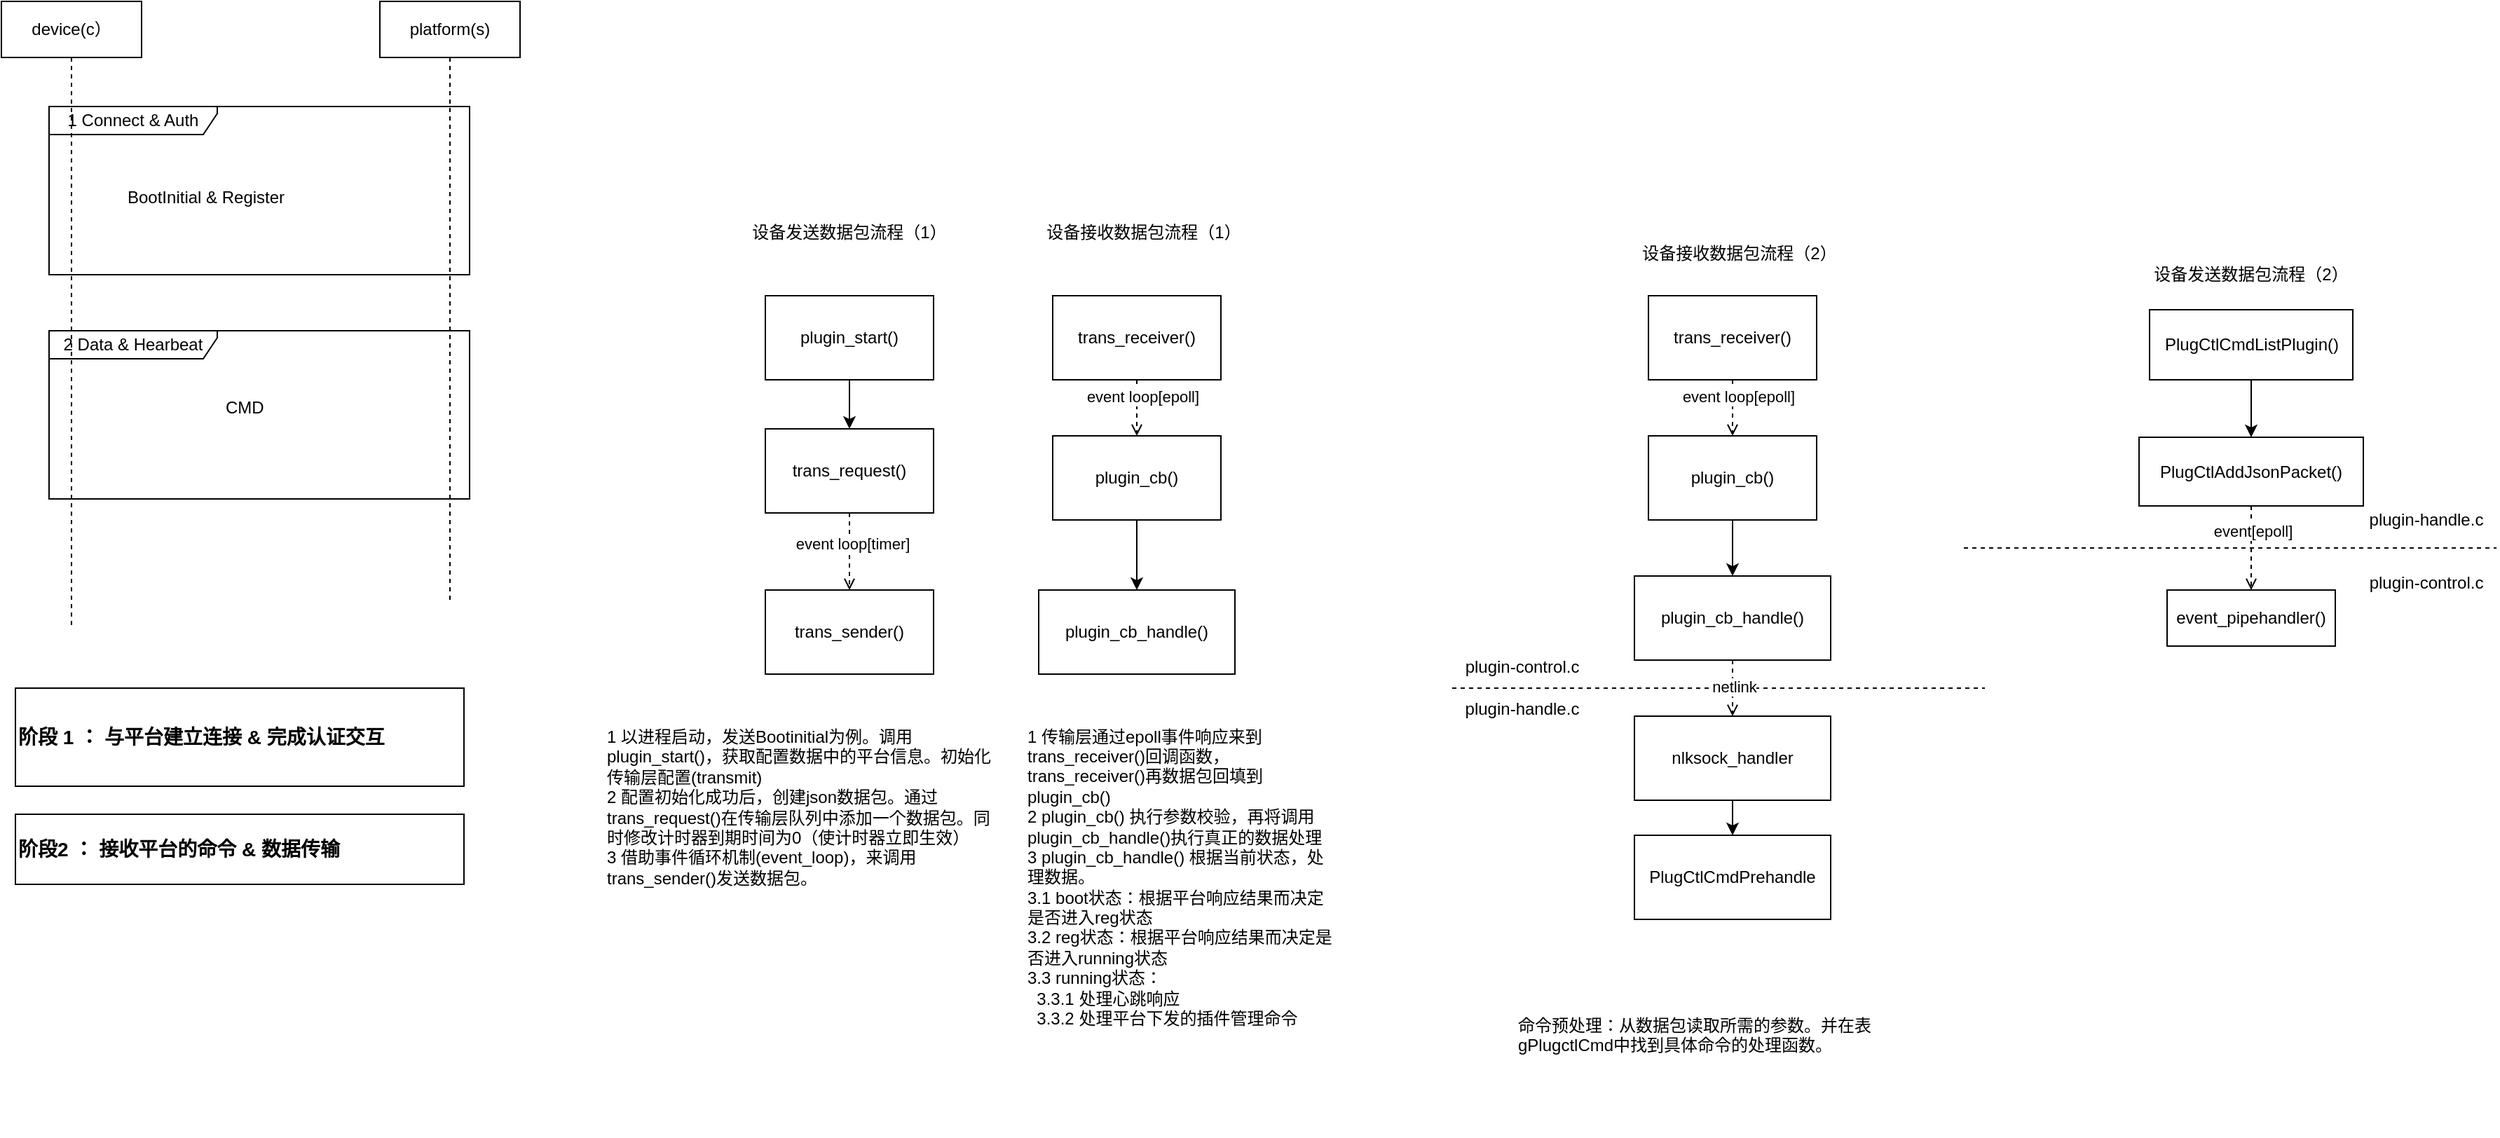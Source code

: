 <mxfile version="21.7.4" type="github" pages="3">
  <diagram name="sequence" id="wFGCldTrQh_1a03lcc_g">
    <mxGraphModel dx="1148" dy="638" grid="1" gridSize="10" guides="1" tooltips="1" connect="1" arrows="1" fold="1" page="1" pageScale="1" pageWidth="827" pageHeight="1169" math="0" shadow="0">
      <root>
        <mxCell id="0" />
        <mxCell id="1" parent="0" />
        <mxCell id="JE6NSwY4tuIdZxAV2fhx-18" value="" style="group" parent="1" vertex="1" connectable="0">
          <mxGeometry x="184" y="445" width="300" height="120" as="geometry" />
        </mxCell>
        <mxCell id="JE6NSwY4tuIdZxAV2fhx-17" value="CMD" style="text;strokeColor=none;fillColor=none;align=left;verticalAlign=middle;spacingLeft=4;spacingRight=4;overflow=hidden;points=[[0,0.5],[1,0.5]];portConstraint=eastwest;rotatable=0;whiteSpace=wrap;html=1;" parent="JE6NSwY4tuIdZxAV2fhx-18" vertex="1">
          <mxGeometry x="120" y="40" width="126" height="30" as="geometry" />
        </mxCell>
        <mxCell id="JE6NSwY4tuIdZxAV2fhx-16" value="2 Data &amp;amp; Hearbeat" style="shape=umlFrame;whiteSpace=wrap;html=1;pointerEvents=0;width=120;height=20;" parent="JE6NSwY4tuIdZxAV2fhx-18" vertex="1">
          <mxGeometry width="300" height="120" as="geometry" />
        </mxCell>
        <mxCell id="JE6NSwY4tuIdZxAV2fhx-14" value="" style="group" parent="1" vertex="1" connectable="0">
          <mxGeometry x="184" y="285" width="300" height="120" as="geometry" />
        </mxCell>
        <mxCell id="JE6NSwY4tuIdZxAV2fhx-12" value="1 Connect &amp;amp; Auth" style="shape=umlFrame;whiteSpace=wrap;html=1;pointerEvents=0;width=120;height=20;" parent="JE6NSwY4tuIdZxAV2fhx-14" vertex="1">
          <mxGeometry width="300" height="120" as="geometry" />
        </mxCell>
        <mxCell id="JE6NSwY4tuIdZxAV2fhx-13" value="BootInitial &amp;amp; Register" style="text;strokeColor=none;fillColor=none;align=left;verticalAlign=middle;spacingLeft=4;spacingRight=4;overflow=hidden;points=[[0,0.5],[1,0.5]];portConstraint=eastwest;rotatable=0;whiteSpace=wrap;html=1;" parent="JE6NSwY4tuIdZxAV2fhx-14" vertex="1">
          <mxGeometry x="50" y="50" width="126" height="30" as="geometry" />
        </mxCell>
        <mxCell id="JE6NSwY4tuIdZxAV2fhx-11" value="device(c）" style="shape=umlLifeline;perimeter=lifelinePerimeter;whiteSpace=wrap;html=1;container=1;dropTarget=0;collapsible=0;recursiveResize=0;outlineConnect=0;portConstraint=eastwest;newEdgeStyle={&quot;curved&quot;:0,&quot;rounded&quot;:0};" parent="1" vertex="1">
          <mxGeometry x="150" y="210" width="100" height="445" as="geometry" />
        </mxCell>
        <mxCell id="JE6NSwY4tuIdZxAV2fhx-10" value="platform(s)" style="shape=umlLifeline;perimeter=lifelinePerimeter;whiteSpace=wrap;html=1;container=1;dropTarget=0;collapsible=0;recursiveResize=0;outlineConnect=0;portConstraint=eastwest;newEdgeStyle={&quot;curved&quot;:0,&quot;rounded&quot;:0};" parent="1" vertex="1">
          <mxGeometry x="420" y="210" width="100" height="430" as="geometry" />
        </mxCell>
        <mxCell id="JE6NSwY4tuIdZxAV2fhx-54" value="&lt;b&gt;&lt;font style=&quot;font-size: 14px;&quot;&gt;阶段 1 ： 与平台建立连接 &amp;amp; 完成认证交互&lt;/font&gt;&lt;/b&gt;" style="text;html=1;align=left;verticalAlign=middle;whiteSpace=wrap;rounded=0;strokeColor=default;" parent="1" vertex="1">
          <mxGeometry x="160" y="700" width="320" height="70" as="geometry" />
        </mxCell>
        <mxCell id="JE6NSwY4tuIdZxAV2fhx-55" value="&lt;b&gt;&lt;font style=&quot;font-size: 14px;&quot;&gt;阶段2 ： 接收平台的命令 &amp;amp; 数据传输&lt;/font&gt;&lt;/b&gt;" style="text;html=1;strokeColor=default;fillColor=none;align=left;verticalAlign=middle;whiteSpace=wrap;rounded=0;" parent="1" vertex="1">
          <mxGeometry x="160" y="790" width="320" height="50" as="geometry" />
        </mxCell>
        <mxCell id="pDXarYqikIfS1b3GncJh-21" style="edgeStyle=orthogonalEdgeStyle;rounded=0;orthogonalLoop=1;jettySize=auto;html=1;exitX=0.5;exitY=1;exitDx=0;exitDy=0;entryX=0.5;entryY=0;entryDx=0;entryDy=0;" parent="1" source="pDXarYqikIfS1b3GncJh-12" target="pDXarYqikIfS1b3GncJh-13" edge="1">
          <mxGeometry relative="1" as="geometry" />
        </mxCell>
        <mxCell id="pDXarYqikIfS1b3GncJh-12" value="plugin_start()" style="rounded=0;whiteSpace=wrap;html=1;" parent="1" vertex="1">
          <mxGeometry x="695" y="420" width="120" height="60" as="geometry" />
        </mxCell>
        <mxCell id="pDXarYqikIfS1b3GncJh-18" style="edgeStyle=orthogonalEdgeStyle;rounded=0;orthogonalLoop=1;jettySize=auto;html=1;exitX=0.5;exitY=1;exitDx=0;exitDy=0;entryX=0.5;entryY=0;entryDx=0;entryDy=0;dashed=1;endArrow=open;endFill=0;" parent="1" source="pDXarYqikIfS1b3GncJh-13" target="pDXarYqikIfS1b3GncJh-14" edge="1">
          <mxGeometry relative="1" as="geometry" />
        </mxCell>
        <mxCell id="pDXarYqikIfS1b3GncJh-19" value="event loop[timer]" style="edgeLabel;html=1;align=center;verticalAlign=middle;resizable=0;points=[];" parent="pDXarYqikIfS1b3GncJh-18" vertex="1" connectable="0">
          <mxGeometry x="-0.2" y="2" relative="1" as="geometry">
            <mxPoint as="offset" />
          </mxGeometry>
        </mxCell>
        <mxCell id="pDXarYqikIfS1b3GncJh-13" value="trans_request()" style="rounded=0;whiteSpace=wrap;html=1;" parent="1" vertex="1">
          <mxGeometry x="695" y="515" width="120" height="60" as="geometry" />
        </mxCell>
        <mxCell id="pDXarYqikIfS1b3GncJh-14" value="trans_sender()" style="rounded=0;whiteSpace=wrap;html=1;" parent="1" vertex="1">
          <mxGeometry x="695" y="630" width="120" height="60" as="geometry" />
        </mxCell>
        <mxCell id="pDXarYqikIfS1b3GncJh-32" style="edgeStyle=orthogonalEdgeStyle;rounded=0;orthogonalLoop=1;jettySize=auto;html=1;exitX=0.5;exitY=1;exitDx=0;exitDy=0;entryX=0.5;entryY=0;entryDx=0;entryDy=0;dashed=1;endArrow=open;endFill=0;" parent="1" source="pDXarYqikIfS1b3GncJh-27" target="pDXarYqikIfS1b3GncJh-30" edge="1">
          <mxGeometry relative="1" as="geometry" />
        </mxCell>
        <mxCell id="JTD1CBSB7yvX7XkZpm-Y-3" value="event loop[epoll]" style="edgeLabel;html=1;align=center;verticalAlign=middle;resizable=0;points=[];" parent="pDXarYqikIfS1b3GncJh-32" vertex="1" connectable="0">
          <mxGeometry x="-0.4" y="4" relative="1" as="geometry">
            <mxPoint as="offset" />
          </mxGeometry>
        </mxCell>
        <mxCell id="pDXarYqikIfS1b3GncJh-27" value="trans_receiver()" style="rounded=0;whiteSpace=wrap;html=1;" parent="1" vertex="1">
          <mxGeometry x="900" y="420" width="120" height="60" as="geometry" />
        </mxCell>
        <mxCell id="pDXarYqikIfS1b3GncJh-29" style="edgeStyle=orthogonalEdgeStyle;rounded=0;orthogonalLoop=1;jettySize=auto;html=1;exitX=0.5;exitY=1;exitDx=0;exitDy=0;entryX=0.5;entryY=0;entryDx=0;entryDy=0;" parent="1" source="pDXarYqikIfS1b3GncJh-30" target="pDXarYqikIfS1b3GncJh-31" edge="1">
          <mxGeometry relative="1" as="geometry" />
        </mxCell>
        <mxCell id="pDXarYqikIfS1b3GncJh-30" value="plugin_cb()" style="rounded=0;whiteSpace=wrap;html=1;" parent="1" vertex="1">
          <mxGeometry x="900" y="520" width="120" height="60" as="geometry" />
        </mxCell>
        <mxCell id="pDXarYqikIfS1b3GncJh-31" value="&lt;div style=&quot;line-height: 19px;&quot;&gt;&lt;font style=&quot;font-size: 12px;&quot;&gt;plugin_cb_handle()&lt;/font&gt;&lt;/div&gt;" style="rounded=0;whiteSpace=wrap;html=1;" parent="1" vertex="1">
          <mxGeometry x="890" y="630" width="140" height="60" as="geometry" />
        </mxCell>
        <mxCell id="pDXarYqikIfS1b3GncJh-33" value="设备发送数据包流程（1）" style="text;html=1;strokeColor=none;fillColor=none;align=center;verticalAlign=middle;whiteSpace=wrap;rounded=0;" parent="1" vertex="1">
          <mxGeometry x="680" y="360" width="150" height="30" as="geometry" />
        </mxCell>
        <mxCell id="pDXarYqikIfS1b3GncJh-34" value="设备接收数据包流程（1）" style="text;html=1;strokeColor=none;fillColor=none;align=center;verticalAlign=middle;whiteSpace=wrap;rounded=0;" parent="1" vertex="1">
          <mxGeometry x="890" y="360" width="150" height="30" as="geometry" />
        </mxCell>
        <mxCell id="pDXarYqikIfS1b3GncJh-35" value="1 以进程启动，发送Bootinitial为例。调用plugin_start()，获取配置数据中的平台信息。初始化传输层配置(transmit)&lt;br&gt;2 配置初始化成功后，创建json数据包。通过trans_request()在传输层队列中添加一个数据包。同时修改计时器到期时间为0（使计时器立即生效）&lt;br&gt;3 借助事件循环机制(event_loop)，来调用trans_sender()发送数据包。" style="text;html=1;strokeColor=none;fillColor=none;align=left;verticalAlign=middle;whiteSpace=wrap;rounded=0;" parent="1" vertex="1">
          <mxGeometry x="580" y="710" width="280" height="150" as="geometry" />
        </mxCell>
        <mxCell id="pDXarYqikIfS1b3GncJh-39" value="1 传输层通过epoll事件响应来到trans_receiver()回调函数，trans_receiver()再数据包回填到plugin_cb()&lt;br&gt;2 plugin_cb() 执行参数校验，再将调用plugin_cb_handle()执行真正的数据处理&lt;br&gt;3 plugin_cb_handle() 根据当前状态，处理数据。&lt;br&gt;3.1 boot状态：根据平台响应结果而决定是否进入reg状态&lt;br&gt;3.2 reg状态：根据平台响应结果而决定是否进入running状态&lt;br&gt;3.3 running状态：&lt;br&gt;&amp;nbsp; 3.3.1 处理心跳响应&lt;br&gt;&amp;nbsp; 3.3.2 处理平台下发的插件管理命令" style="text;html=1;strokeColor=none;fillColor=none;align=left;verticalAlign=middle;whiteSpace=wrap;rounded=0;" parent="1" vertex="1">
          <mxGeometry x="880" y="710" width="220" height="250" as="geometry" />
        </mxCell>
        <mxCell id="JTD1CBSB7yvX7XkZpm-Y-4" style="edgeStyle=orthogonalEdgeStyle;rounded=0;orthogonalLoop=1;jettySize=auto;html=1;exitX=0.5;exitY=1;exitDx=0;exitDy=0;entryX=0.5;entryY=0;entryDx=0;entryDy=0;dashed=1;endArrow=open;endFill=0;" parent="1" source="JTD1CBSB7yvX7XkZpm-Y-6" target="JTD1CBSB7yvX7XkZpm-Y-8" edge="1">
          <mxGeometry relative="1" as="geometry" />
        </mxCell>
        <mxCell id="JTD1CBSB7yvX7XkZpm-Y-5" value="event loop[epoll]" style="edgeLabel;html=1;align=center;verticalAlign=middle;resizable=0;points=[];" parent="JTD1CBSB7yvX7XkZpm-Y-4" vertex="1" connectable="0">
          <mxGeometry x="-0.4" y="4" relative="1" as="geometry">
            <mxPoint as="offset" />
          </mxGeometry>
        </mxCell>
        <mxCell id="JTD1CBSB7yvX7XkZpm-Y-6" value="trans_receiver()" style="rounded=0;whiteSpace=wrap;html=1;" parent="1" vertex="1">
          <mxGeometry x="1325" y="420" width="120" height="60" as="geometry" />
        </mxCell>
        <mxCell id="JTD1CBSB7yvX7XkZpm-Y-7" style="edgeStyle=orthogonalEdgeStyle;rounded=0;orthogonalLoop=1;jettySize=auto;html=1;exitX=0.5;exitY=1;exitDx=0;exitDy=0;entryX=0.5;entryY=0;entryDx=0;entryDy=0;" parent="1" source="JTD1CBSB7yvX7XkZpm-Y-8" target="JTD1CBSB7yvX7XkZpm-Y-9" edge="1">
          <mxGeometry relative="1" as="geometry" />
        </mxCell>
        <mxCell id="JTD1CBSB7yvX7XkZpm-Y-8" value="plugin_cb()" style="rounded=0;whiteSpace=wrap;html=1;" parent="1" vertex="1">
          <mxGeometry x="1325" y="520" width="120" height="60" as="geometry" />
        </mxCell>
        <mxCell id="JTD1CBSB7yvX7XkZpm-Y-9" value="&lt;div style=&quot;line-height: 19px;&quot;&gt;&lt;font style=&quot;font-size: 12px;&quot;&gt;plugin_cb_handle()&lt;/font&gt;&lt;/div&gt;" style="rounded=0;whiteSpace=wrap;html=1;" parent="1" vertex="1">
          <mxGeometry x="1315" y="620" width="140" height="60" as="geometry" />
        </mxCell>
        <mxCell id="JTD1CBSB7yvX7XkZpm-Y-10" value="设备接收数据包流程（2）" style="text;html=1;strokeColor=none;fillColor=none;align=center;verticalAlign=middle;whiteSpace=wrap;rounded=0;" parent="1" vertex="1">
          <mxGeometry x="1315" y="375" width="150" height="30" as="geometry" />
        </mxCell>
        <mxCell id="JTD1CBSB7yvX7XkZpm-Y-11" value="" style="endArrow=none;dashed=1;html=1;rounded=0;" parent="1" edge="1">
          <mxGeometry width="50" height="50" relative="1" as="geometry">
            <mxPoint x="1185" y="700" as="sourcePoint" />
            <mxPoint x="1565" y="700" as="targetPoint" />
          </mxGeometry>
        </mxCell>
        <mxCell id="JTD1CBSB7yvX7XkZpm-Y-17" style="edgeStyle=orthogonalEdgeStyle;rounded=0;orthogonalLoop=1;jettySize=auto;html=1;exitX=0.5;exitY=1;exitDx=0;exitDy=0;entryX=0.5;entryY=0;entryDx=0;entryDy=0;" parent="1" source="JTD1CBSB7yvX7XkZpm-Y-12" target="JTD1CBSB7yvX7XkZpm-Y-16" edge="1">
          <mxGeometry relative="1" as="geometry" />
        </mxCell>
        <mxCell id="JTD1CBSB7yvX7XkZpm-Y-12" value="&lt;div style=&quot;line-height: 19px;&quot;&gt;nlksock_handler&lt;/div&gt;" style="rounded=0;whiteSpace=wrap;html=1;" parent="1" vertex="1">
          <mxGeometry x="1315" y="720" width="140" height="60" as="geometry" />
        </mxCell>
        <mxCell id="JTD1CBSB7yvX7XkZpm-Y-13" style="edgeStyle=orthogonalEdgeStyle;rounded=0;orthogonalLoop=1;jettySize=auto;html=1;entryX=0.5;entryY=0;entryDx=0;entryDy=0;dashed=1;endArrow=open;endFill=0;exitX=0.5;exitY=1;exitDx=0;exitDy=0;exitPerimeter=0;" parent="1" source="JTD1CBSB7yvX7XkZpm-Y-9" target="JTD1CBSB7yvX7XkZpm-Y-12" edge="1">
          <mxGeometry relative="1" as="geometry">
            <mxPoint x="1385" y="690" as="sourcePoint" />
            <mxPoint x="1384" y="720" as="targetPoint" />
          </mxGeometry>
        </mxCell>
        <mxCell id="JTD1CBSB7yvX7XkZpm-Y-14" value="netlink" style="edgeLabel;html=1;align=center;verticalAlign=middle;resizable=0;points=[];" parent="JTD1CBSB7yvX7XkZpm-Y-13" vertex="1" connectable="0">
          <mxGeometry x="-0.2" y="2" relative="1" as="geometry">
            <mxPoint x="-1" y="3" as="offset" />
          </mxGeometry>
        </mxCell>
        <mxCell id="JTD1CBSB7yvX7XkZpm-Y-16" value="&lt;div style=&quot;line-height: 19px;&quot;&gt;PlugCtlCmdPrehandle&lt;/div&gt;" style="rounded=0;whiteSpace=wrap;html=1;" parent="1" vertex="1">
          <mxGeometry x="1315" y="805" width="140" height="60" as="geometry" />
        </mxCell>
        <mxCell id="JTD1CBSB7yvX7XkZpm-Y-18" value="命令预处理：从数据包读取所需的参数。并在表gPlugctlCmd中找到具体命令的处理函数。&lt;br&gt;&lt;br&gt;" style="text;html=1;strokeColor=none;fillColor=none;align=left;verticalAlign=middle;whiteSpace=wrap;rounded=0;" parent="1" vertex="1">
          <mxGeometry x="1230" y="890" width="290" height="130" as="geometry" />
        </mxCell>
        <mxCell id="JTD1CBSB7yvX7XkZpm-Y-19" value="plugin-control.c" style="text;html=1;strokeColor=none;fillColor=none;align=center;verticalAlign=middle;whiteSpace=wrap;rounded=0;" parent="1" vertex="1">
          <mxGeometry x="1185" y="670" width="100" height="30" as="geometry" />
        </mxCell>
        <mxCell id="JTD1CBSB7yvX7XkZpm-Y-20" value="plugin-handle.c" style="text;html=1;strokeColor=none;fillColor=none;align=center;verticalAlign=middle;whiteSpace=wrap;rounded=0;" parent="1" vertex="1">
          <mxGeometry x="1185" y="700" width="100" height="30" as="geometry" />
        </mxCell>
        <mxCell id="JTD1CBSB7yvX7XkZpm-Y-21" style="edgeStyle=orthogonalEdgeStyle;rounded=0;orthogonalLoop=1;jettySize=auto;html=1;exitX=0.5;exitY=1;exitDx=0;exitDy=0;entryX=0.5;entryY=0;entryDx=0;entryDy=0;" parent="1" source="JTD1CBSB7yvX7XkZpm-Y-22" target="JTD1CBSB7yvX7XkZpm-Y-25" edge="1">
          <mxGeometry relative="1" as="geometry" />
        </mxCell>
        <mxCell id="JTD1CBSB7yvX7XkZpm-Y-22" value="PlugCtlCmdListPlugin()" style="rounded=0;whiteSpace=wrap;html=1;" parent="1" vertex="1">
          <mxGeometry x="1682.5" y="430" width="145" height="50" as="geometry" />
        </mxCell>
        <mxCell id="JTD1CBSB7yvX7XkZpm-Y-23" style="edgeStyle=orthogonalEdgeStyle;rounded=0;orthogonalLoop=1;jettySize=auto;html=1;exitX=0.5;exitY=1;exitDx=0;exitDy=0;entryX=0.5;entryY=0;entryDx=0;entryDy=0;dashed=1;endArrow=open;endFill=0;" parent="1" source="JTD1CBSB7yvX7XkZpm-Y-25" target="JTD1CBSB7yvX7XkZpm-Y-26" edge="1">
          <mxGeometry relative="1" as="geometry" />
        </mxCell>
        <mxCell id="JTD1CBSB7yvX7XkZpm-Y-35" value="event[epoll]" style="edgeLabel;html=1;align=center;verticalAlign=middle;resizable=0;points=[];" parent="JTD1CBSB7yvX7XkZpm-Y-23" vertex="1" connectable="0">
          <mxGeometry x="-0.408" y="1" relative="1" as="geometry">
            <mxPoint as="offset" />
          </mxGeometry>
        </mxCell>
        <mxCell id="JTD1CBSB7yvX7XkZpm-Y-25" value="PlugCtlAddJsonPacket()" style="rounded=0;whiteSpace=wrap;html=1;" parent="1" vertex="1">
          <mxGeometry x="1675" y="521" width="160" height="49" as="geometry" />
        </mxCell>
        <mxCell id="JTD1CBSB7yvX7XkZpm-Y-26" value="event_pipehandler()" style="rounded=0;whiteSpace=wrap;html=1;" parent="1" vertex="1">
          <mxGeometry x="1695" y="630" width="120" height="40" as="geometry" />
        </mxCell>
        <mxCell id="JTD1CBSB7yvX7XkZpm-Y-27" value="设备发送数据包流程（2）" style="text;html=1;strokeColor=none;fillColor=none;align=center;verticalAlign=middle;whiteSpace=wrap;rounded=0;" parent="1" vertex="1">
          <mxGeometry x="1680" y="390" width="150" height="30" as="geometry" />
        </mxCell>
        <mxCell id="JTD1CBSB7yvX7XkZpm-Y-29" value="" style="endArrow=none;dashed=1;html=1;rounded=0;" parent="1" edge="1">
          <mxGeometry width="50" height="50" relative="1" as="geometry">
            <mxPoint x="1550" y="600" as="sourcePoint" />
            <mxPoint x="1930" y="600" as="targetPoint" />
          </mxGeometry>
        </mxCell>
        <mxCell id="JTD1CBSB7yvX7XkZpm-Y-31" value="plugin-control.c" style="text;html=1;strokeColor=none;fillColor=none;align=center;verticalAlign=middle;whiteSpace=wrap;rounded=0;" parent="1" vertex="1">
          <mxGeometry x="1830" y="610" width="100" height="30" as="geometry" />
        </mxCell>
        <mxCell id="JTD1CBSB7yvX7XkZpm-Y-32" value="plugin-handle.c" style="text;html=1;strokeColor=none;fillColor=none;align=center;verticalAlign=middle;whiteSpace=wrap;rounded=0;" parent="1" vertex="1">
          <mxGeometry x="1830" y="565" width="100" height="30" as="geometry" />
        </mxCell>
      </root>
    </mxGraphModel>
  </diagram>
  <diagram id="AeWeKP3w_jKZX582oACy" name="ipc">
    <mxGraphModel dx="217" dy="623" grid="1" gridSize="10" guides="1" tooltips="1" connect="1" arrows="1" fold="1" page="1" pageScale="1" pageWidth="827" pageHeight="1169" math="0" shadow="0">
      <root>
        <mxCell id="0" />
        <mxCell id="1" parent="0" />
        <mxCell id="lD6cUZLl2j8s86pbKYld-1" value="plugin-control.c" style="html=1;whiteSpace=wrap;" parent="1" vertex="1">
          <mxGeometry x="930" y="131" width="110" height="50" as="geometry" />
        </mxCell>
        <mxCell id="lD6cUZLl2j8s86pbKYld-2" style="edgeStyle=orthogonalEdgeStyle;rounded=0;orthogonalLoop=1;jettySize=auto;html=1;exitX=0.25;exitY=1;exitDx=0;exitDy=0;entryX=1;entryY=0.5;entryDx=0;entryDy=0;curved=1;entryPerimeter=0;" parent="1" source="lD6cUZLl2j8s86pbKYld-3" target="lD6cUZLl2j8s86pbKYld-7" edge="1">
          <mxGeometry relative="1" as="geometry">
            <mxPoint x="1175" y="256" as="targetPoint" />
          </mxGeometry>
        </mxCell>
        <mxCell id="lD6cUZLl2j8s86pbKYld-3" value="plugin-handle.c" style="html=1;whiteSpace=wrap;" parent="1" vertex="1">
          <mxGeometry x="1205" y="131" width="110" height="50" as="geometry" />
        </mxCell>
        <mxCell id="lD6cUZLl2j8s86pbKYld-4" value="" style="shape=flexArrow;endArrow=classic;html=1;rounded=0;entryX=0;entryY=0.5;entryDx=0;entryDy=0;exitX=1;exitY=0.5;exitDx=0;exitDy=0;endWidth=32.571;endSize=6.954;" parent="1" source="lD6cUZLl2j8s86pbKYld-1" target="lD6cUZLl2j8s86pbKYld-3" edge="1">
          <mxGeometry width="50" height="50" relative="1" as="geometry">
            <mxPoint x="1075" y="155.71" as="sourcePoint" />
            <mxPoint x="1175" y="156" as="targetPoint" />
          </mxGeometry>
        </mxCell>
        <mxCell id="lD6cUZLl2j8s86pbKYld-5" value="Netlink" style="edgeLabel;html=1;align=center;verticalAlign=middle;resizable=0;points=[];" parent="lD6cUZLl2j8s86pbKYld-4" vertex="1" connectable="0">
          <mxGeometry x="-0.033" y="7" relative="1" as="geometry">
            <mxPoint x="-4" y="-8" as="offset" />
          </mxGeometry>
        </mxCell>
        <mxCell id="lD6cUZLl2j8s86pbKYld-6" style="edgeStyle=orthogonalEdgeStyle;rounded=0;orthogonalLoop=1;jettySize=auto;html=1;exitX=0;exitY=0.5;exitDx=0;exitDy=0;exitPerimeter=0;entryX=0.5;entryY=1;entryDx=0;entryDy=0;curved=1;" parent="1" source="lD6cUZLl2j8s86pbKYld-7" target="lD6cUZLl2j8s86pbKYld-1" edge="1">
          <mxGeometry relative="1" as="geometry" />
        </mxCell>
        <mxCell id="lD6cUZLl2j8s86pbKYld-7" value="Pipe" style="strokeWidth=1;html=1;shape=mxgraph.flowchart.direct_data;whiteSpace=wrap;" parent="1" vertex="1">
          <mxGeometry x="1065" y="226" width="101" height="35" as="geometry" />
        </mxCell>
        <mxCell id="lD6cUZLl2j8s86pbKYld-8" value="send reply_jsonpkt&lt;br&gt;(install_reply/run_reply)" style="text;html=1;align=center;verticalAlign=middle;resizable=0;points=[];autosize=1;strokeColor=none;fillColor=none;" parent="1" vertex="1">
          <mxGeometry x="1040.5" y="256" width="150" height="40" as="geometry" />
        </mxCell>
        <mxCell id="lD6cUZLl2j8s86pbKYld-9" value="send cmd_jsonpkt&lt;br&gt;(install/run/stop)" style="text;html=1;align=center;verticalAlign=middle;resizable=0;points=[];autosize=1;strokeColor=none;fillColor=none;" parent="1" vertex="1">
          <mxGeometry x="1055.5" y="156" width="120" height="40" as="geometry" />
        </mxCell>
        <mxCell id="lD6cUZLl2j8s86pbKYld-10" value="IPC" style="text;align=center;fontStyle=1;verticalAlign=middle;spacingLeft=3;spacingRight=3;strokeColor=none;rotatable=0;points=[[0,0.5],[1,0.5]];portConstraint=eastwest;html=1;" parent="1" vertex="1">
          <mxGeometry x="945" y="90" width="80" height="26" as="geometry" />
        </mxCell>
        <mxCell id="9XOzRpzrJDQTlLdTnZ5V-1" value="mobiile-manager" style="html=1;whiteSpace=wrap;" vertex="1" parent="1">
          <mxGeometry x="920" y="381" width="110" height="50" as="geometry" />
        </mxCell>
        <mxCell id="9XOzRpzrJDQTlLdTnZ5V-2" style="edgeStyle=orthogonalEdgeStyle;rounded=0;orthogonalLoop=1;jettySize=auto;html=1;exitX=0.25;exitY=1;exitDx=0;exitDy=0;entryX=1;entryY=0.5;entryDx=0;entryDy=0;curved=1;entryPerimeter=0;" edge="1" parent="1" source="9XOzRpzrJDQTlLdTnZ5V-3" target="9XOzRpzrJDQTlLdTnZ5V-7">
          <mxGeometry relative="1" as="geometry">
            <mxPoint x="1165" y="506" as="targetPoint" />
          </mxGeometry>
        </mxCell>
        <mxCell id="9XOzRpzrJDQTlLdTnZ5V-3" value="Other App" style="html=1;whiteSpace=wrap;" vertex="1" parent="1">
          <mxGeometry x="1227" y="381" width="110" height="50" as="geometry" />
        </mxCell>
        <mxCell id="9XOzRpzrJDQTlLdTnZ5V-6" style="edgeStyle=orthogonalEdgeStyle;rounded=0;orthogonalLoop=1;jettySize=auto;html=1;exitX=0;exitY=0.5;exitDx=0;exitDy=0;exitPerimeter=0;entryX=0.5;entryY=1;entryDx=0;entryDy=0;curved=1;" edge="1" parent="1" source="9XOzRpzrJDQTlLdTnZ5V-7" target="9XOzRpzrJDQTlLdTnZ5V-1">
          <mxGeometry relative="1" as="geometry" />
        </mxCell>
        <mxCell id="9XOzRpzrJDQTlLdTnZ5V-7" value="Fifo&lt;br&gt;/tmp/fifo_wanchage" style="strokeWidth=1;html=1;shape=mxgraph.flowchart.direct_data;whiteSpace=wrap;" vertex="1" parent="1">
          <mxGeometry x="1041.5" y="470" width="142" height="34" as="geometry" />
        </mxCell>
        <mxCell id="9XOzRpzrJDQTlLdTnZ5V-10" value="IPC" style="text;align=center;fontStyle=1;verticalAlign=middle;spacingLeft=3;spacingRight=3;strokeColor=none;rotatable=0;points=[[0,0.5],[1,0.5]];portConstraint=eastwest;html=1;" vertex="1" parent="1">
          <mxGeometry x="927" y="350" width="80" height="26" as="geometry" />
        </mxCell>
        <mxCell id="9XOzRpzrJDQTlLdTnZ5V-13" value="写入数据时间点、数据内容：&lt;br&gt;1 bms平台被修改。数据：-1&lt;br&gt;2 cfg模块处理EVT_WAN_IPV4_CONGET事件。数据：被修改的WAN连接索引" style="text;html=1;strokeColor=none;fillColor=none;align=left;verticalAlign=middle;whiteSpace=wrap;rounded=0;" vertex="1" parent="1">
          <mxGeometry x="1250" y="447" width="300" height="80" as="geometry" />
        </mxCell>
      </root>
    </mxGraphModel>
  </diagram>
  <diagram id="cQaiF26KoMbwk5dsJcf0" name="frame">
    <mxGraphModel dx="-70" dy="532" grid="1" gridSize="10" guides="1" tooltips="1" connect="1" arrows="1" fold="1" page="1" pageScale="1" pageWidth="827" pageHeight="1169" math="0" shadow="0">
      <root>
        <mxCell id="0" />
        <mxCell id="1" parent="0" />
        <mxCell id="8LBW_cD_9WrfrXZDGVk9-2" value="" style="rounded=0;whiteSpace=wrap;html=1;" parent="1" vertex="1">
          <mxGeometry x="920" y="780" width="700" height="290" as="geometry" />
        </mxCell>
        <mxCell id="zTLfYs8HR98ZVt4gzqvY-22" style="edgeStyle=orthogonalEdgeStyle;rounded=0;orthogonalLoop=1;jettySize=auto;html=1;exitX=0.5;exitY=1;exitDx=0;exitDy=0;entryX=0.944;entryY=1;entryDx=0;entryDy=0;entryPerimeter=0;curved=1;" edge="1" parent="1" source="zTLfYs8HR98ZVt4gzqvY-19" target="igpFfedpNnb_vyrqU367-2">
          <mxGeometry relative="1" as="geometry" />
        </mxCell>
        <mxCell id="zTLfYs8HR98ZVt4gzqvY-24" value="back to list" style="edgeLabel;html=1;align=center;verticalAlign=middle;resizable=0;points=[];" vertex="1" connectable="0" parent="zTLfYs8HR98ZVt4gzqvY-22">
          <mxGeometry x="-0.14" y="-1" relative="1" as="geometry">
            <mxPoint as="offset" />
          </mxGeometry>
        </mxCell>
        <mxCell id="zTLfYs8HR98ZVt4gzqvY-19" value="" style="rounded=0;whiteSpace=wrap;html=1;" vertex="1" parent="1">
          <mxGeometry x="980" y="880" width="240" height="132" as="geometry" />
        </mxCell>
        <mxCell id="8LBW_cD_9WrfrXZDGVk9-1" value="" style="rounded=0;whiteSpace=wrap;html=1;" parent="1" vertex="1">
          <mxGeometry x="920" y="440" width="550" height="270" as="geometry" />
        </mxCell>
        <mxCell id="VeE3BR4dbkjaJsoMrbhO-4" value="" style="rounded=0;whiteSpace=wrap;html=1;" parent="1" vertex="1">
          <mxGeometry x="920" y="170" width="510" height="210" as="geometry" />
        </mxCell>
        <mxCell id="VeE3BR4dbkjaJsoMrbhO-5" value="plugin-control.c" style="rounded=1;whiteSpace=wrap;html=1;" parent="1" vertex="1">
          <mxGeometry x="1160" y="200" width="120" height="60" as="geometry" />
        </mxCell>
        <mxCell id="VeE3BR4dbkjaJsoMrbhO-6" value="plugin-handle.c" style="rounded=1;whiteSpace=wrap;html=1;" parent="1" vertex="1">
          <mxGeometry x="1290" y="200" width="120" height="60" as="geometry" />
        </mxCell>
        <mxCell id="sMG--kWnTI3UYD0PHa0p-7" value="" style="group" parent="1" vertex="1" connectable="0">
          <mxGeometry x="1230" y="460" width="230" height="50" as="geometry" />
        </mxCell>
        <mxCell id="sMG--kWnTI3UYD0PHa0p-1" value="" style="rounded=0;whiteSpace=wrap;html=1;fontSize=16;" parent="sMG--kWnTI3UYD0PHa0p-7" vertex="1">
          <mxGeometry width="220" height="35.714" as="geometry" />
        </mxCell>
        <mxCell id="sMG--kWnTI3UYD0PHa0p-2" value="Queue" style="text;html=1;strokeColor=none;fillColor=none;align=center;verticalAlign=middle;whiteSpace=wrap;rounded=0;fontSize=16;" parent="sMG--kWnTI3UYD0PHa0p-7" vertex="1">
          <mxGeometry x="10" y="7.143" width="60" height="21.429" as="geometry" />
        </mxCell>
        <mxCell id="sMG--kWnTI3UYD0PHa0p-3" value="" style="rounded=0;whiteSpace=wrap;html=1;fontSize=16;" parent="sMG--kWnTI3UYD0PHa0p-7" vertex="1">
          <mxGeometry x="80" y="7.143" width="20" height="21.429" as="geometry" />
        </mxCell>
        <mxCell id="zTLfYs8HR98ZVt4gzqvY-8" value="" style="rounded=0;whiteSpace=wrap;html=1;fontSize=16;" vertex="1" parent="sMG--kWnTI3UYD0PHa0p-7">
          <mxGeometry x="110" y="7.143" width="20" height="21.429" as="geometry" />
        </mxCell>
        <mxCell id="zTLfYs8HR98ZVt4gzqvY-9" value="" style="rounded=0;whiteSpace=wrap;html=1;fontSize=16;" vertex="1" parent="sMG--kWnTI3UYD0PHa0p-7">
          <mxGeometry x="140" y="7.143" width="20" height="21.429" as="geometry" />
        </mxCell>
        <mxCell id="zTLfYs8HR98ZVt4gzqvY-10" value="" style="rounded=0;whiteSpace=wrap;html=1;fontSize=16;" vertex="1" parent="sMG--kWnTI3UYD0PHa0p-7">
          <mxGeometry x="170" y="7.143" width="20" height="21.429" as="geometry" />
        </mxCell>
        <mxCell id="zTLfYs8HR98ZVt4gzqvY-12" value="..." style="text;html=1;strokeColor=none;fillColor=none;align=center;verticalAlign=middle;whiteSpace=wrap;rounded=0;fontSize=16;" vertex="1" parent="sMG--kWnTI3UYD0PHa0p-7">
          <mxGeometry x="175" y="7.143" width="60" height="21.429" as="geometry" />
        </mxCell>
        <mxCell id="igpFfedpNnb_vyrqU367-2" value="" style="rounded=0;whiteSpace=wrap;html=1;fontSize=16;" parent="1" vertex="1">
          <mxGeometry x="1250" y="830" width="180" height="70" as="geometry" />
        </mxCell>
        <mxCell id="igpFfedpNnb_vyrqU367-7" style="edgeStyle=orthogonalEdgeStyle;rounded=0;orthogonalLoop=1;jettySize=auto;html=1;exitX=1;exitY=0.75;exitDx=0;exitDy=0;entryX=0.07;entryY=0.192;entryDx=0;entryDy=0;entryPerimeter=0;" parent="1" source="igpFfedpNnb_vyrqU367-3" target="igpFfedpNnb_vyrqU367-4" edge="1">
          <mxGeometry relative="1" as="geometry" />
        </mxCell>
        <mxCell id="igpFfedpNnb_vyrqU367-3" value="" style="rounded=0;whiteSpace=wrap;html=1;fontSize=16;" parent="1" vertex="1">
          <mxGeometry x="1300" y="840" width="20" height="50" as="geometry" />
        </mxCell>
        <mxCell id="igpFfedpNnb_vyrqU367-8" style="edgeStyle=orthogonalEdgeStyle;rounded=0;orthogonalLoop=1;jettySize=auto;html=1;exitX=1;exitY=0.75;exitDx=0;exitDy=0;entryX=-0.03;entryY=0.12;entryDx=0;entryDy=0;entryPerimeter=0;" parent="1" source="igpFfedpNnb_vyrqU367-4" target="igpFfedpNnb_vyrqU367-5" edge="1">
          <mxGeometry relative="1" as="geometry" />
        </mxCell>
        <mxCell id="igpFfedpNnb_vyrqU367-4" value="" style="rounded=0;whiteSpace=wrap;html=1;fontSize=16;" parent="1" vertex="1">
          <mxGeometry x="1350" y="840" width="20" height="50" as="geometry" />
        </mxCell>
        <mxCell id="igpFfedpNnb_vyrqU367-5" value="" style="rounded=0;whiteSpace=wrap;html=1;fontSize=16;" parent="1" vertex="1">
          <mxGeometry x="1400" y="840" width="20" height="50" as="geometry" />
        </mxCell>
        <mxCell id="zTLfYs8HR98ZVt4gzqvY-21" style="edgeStyle=orthogonalEdgeStyle;rounded=0;orthogonalLoop=1;jettySize=auto;html=1;exitX=0;exitY=0;exitDx=0;exitDy=0;entryX=0.5;entryY=0;entryDx=0;entryDy=0;curved=1;" edge="1" parent="1" source="igpFfedpNnb_vyrqU367-11" target="8LBW_cD_9WrfrXZDGVk9-3">
          <mxGeometry relative="1" as="geometry">
            <Array as="points">
              <mxPoint x="1035" y="850" />
            </Array>
          </mxGeometry>
        </mxCell>
        <mxCell id="zTLfYs8HR98ZVt4gzqvY-23" value="excute" style="edgeLabel;html=1;align=center;verticalAlign=middle;resizable=0;points=[];" vertex="1" connectable="0" parent="zTLfYs8HR98ZVt4gzqvY-21">
          <mxGeometry x="-0.187" y="-1" relative="1" as="geometry">
            <mxPoint as="offset" />
          </mxGeometry>
        </mxCell>
        <mxCell id="igpFfedpNnb_vyrqU367-11" value="List" style="text;html=1;strokeColor=none;fillColor=none;align=center;verticalAlign=middle;whiteSpace=wrap;rounded=0;" parent="1" vertex="1">
          <mxGeometry x="1250" y="850" width="60" height="30" as="geometry" />
        </mxCell>
        <mxCell id="igpFfedpNnb_vyrqU367-12" value="event_timer_t" style="swimlane;childLayout=stackLayout;horizontal=1;startSize=50;horizontalStack=0;rounded=1;fontSize=14;fontStyle=0;strokeWidth=1;resizeParent=0;resizeLast=1;shadow=0;dashed=0;align=center;arcSize=4;whiteSpace=wrap;html=1;" parent="1" vertex="1" collapsed="1">
          <mxGeometry x="1450" y="830" width="140" height="45" as="geometry">
            <mxRectangle x="530" y="250" width="160" height="120" as="alternateBounds" />
          </mxGeometry>
        </mxCell>
        <mxCell id="igpFfedpNnb_vyrqU367-13" value="+Attribute1&#xa;+Attribute2&#xa;+Attribute3" style="align=left;strokeColor=none;fillColor=none;spacingLeft=4;fontSize=12;verticalAlign=top;resizable=0;rotatable=0;part=1;html=1;" parent="igpFfedpNnb_vyrqU367-12" vertex="1">
          <mxGeometry y="50" width="160" height="70" as="geometry" />
        </mxCell>
        <mxCell id="igpFfedpNnb_vyrqU367-14" value="event_epoll_t" style="swimlane;childLayout=stackLayout;horizontal=1;startSize=50;horizontalStack=0;rounded=1;fontSize=14;fontStyle=0;strokeWidth=1;resizeParent=0;resizeLast=1;shadow=0;dashed=0;align=center;arcSize=4;whiteSpace=wrap;html=1;" parent="1" vertex="1" collapsed="1">
          <mxGeometry x="1450" y="885" width="140" height="45" as="geometry">
            <mxRectangle x="530" y="250" width="160" height="120" as="alternateBounds" />
          </mxGeometry>
        </mxCell>
        <mxCell id="igpFfedpNnb_vyrqU367-15" value="+Attribute1&#xa;+Attribute2&#xa;+Attribute3" style="align=left;strokeColor=none;fillColor=none;spacingLeft=4;fontSize=12;verticalAlign=top;resizable=0;rotatable=0;part=1;html=1;" parent="igpFfedpNnb_vyrqU367-14" vertex="1">
          <mxGeometry y="50" width="160" height="70" as="geometry" />
        </mxCell>
        <mxCell id="VeE3BR4dbkjaJsoMrbhO-10" value="threadpool.c" style="rounded=1;whiteSpace=wrap;html=1;" parent="1" vertex="1">
          <mxGeometry x="1030" y="295" width="120" height="60" as="geometry" />
        </mxCell>
        <mxCell id="VeE3BR4dbkjaJsoMrbhO-11" value="event.c" style="rounded=1;whiteSpace=wrap;html=1;" parent="1" vertex="1">
          <mxGeometry x="1160" y="295" width="120" height="60" as="geometry" />
        </mxCell>
        <mxCell id="VeE3BR4dbkjaJsoMrbhO-12" value="transmit.c" style="rounded=1;whiteSpace=wrap;html=1;" parent="1" vertex="1">
          <mxGeometry x="1290" y="295" width="120" height="60" as="geometry" />
        </mxCell>
        <mxCell id="VxUZG4a33o202Zg3idM8-4" value="" style="endArrow=none;html=1;rounded=0;" parent="1" edge="1">
          <mxGeometry width="50" height="50" relative="1" as="geometry">
            <mxPoint x="923" y="275" as="sourcePoint" />
            <mxPoint x="1429" y="275" as="targetPoint" />
          </mxGeometry>
        </mxCell>
        <mxCell id="VxUZG4a33o202Zg3idM8-5" value="Business" style="text;html=1;strokeColor=none;fillColor=none;align=center;verticalAlign=middle;whiteSpace=wrap;rounded=0;" parent="1" vertex="1">
          <mxGeometry x="930" y="230" width="60" height="30" as="geometry" />
        </mxCell>
        <mxCell id="VxUZG4a33o202Zg3idM8-6" value="Common" style="text;html=1;strokeColor=none;fillColor=none;align=center;verticalAlign=middle;whiteSpace=wrap;rounded=0;" parent="1" vertex="1">
          <mxGeometry x="930" y="295" width="60" height="30" as="geometry" />
        </mxCell>
        <mxCell id="VxUZG4a33o202Zg3idM8-7" value="mobile_manager.c" style="rounded=1;whiteSpace=wrap;html=1;" parent="1" vertex="1">
          <mxGeometry x="1030" y="200" width="120" height="60" as="geometry" />
        </mxCell>
        <mxCell id="8LBW_cD_9WrfrXZDGVk9-3" value="&lt;b style=&quot;border-color: var(--border-color); color: rgb(0, 0, 0); font-family: Helvetica; font-size: 12px; font-style: normal; font-variant-ligatures: normal; font-variant-caps: normal; letter-spacing: normal; orphans: 2; text-align: center; text-indent: 0px; text-transform: none; widows: 2; word-spacing: 0px; -webkit-text-stroke-width: 0px; background-color: rgb(251, 251, 251); text-decoration-thickness: initial; text-decoration-style: initial; text-decoration-color: initial;&quot;&gt;Event Loop&lt;/b&gt;" style="text;html=1;strokeColor=none;fillColor=none;align=center;verticalAlign=middle;whiteSpace=wrap;rounded=0;" parent="1" vertex="1">
          <mxGeometry x="980" y="880" width="110" height="30" as="geometry" />
        </mxCell>
        <mxCell id="8LBW_cD_9WrfrXZDGVk9-5" value="&lt;b style=&quot;border-color: var(--border-color);&quot;&gt;Thread Pool&lt;/b&gt;" style="text;html=1;strokeColor=none;fillColor=none;align=center;verticalAlign=middle;whiteSpace=wrap;rounded=0;" parent="1" vertex="1">
          <mxGeometry x="920" y="440" width="100" height="30" as="geometry" />
        </mxCell>
        <mxCell id="zTLfYs8HR98ZVt4gzqvY-1" value="" style="rounded=0;whiteSpace=wrap;html=1;" vertex="1" parent="1">
          <mxGeometry x="950" y="510" width="240" height="180" as="geometry" />
        </mxCell>
        <mxCell id="4asQZYvuLFsOyQa2AMNF-2" value="" style="group" parent="1" vertex="1" connectable="0">
          <mxGeometry x="950" y="525" width="110" height="150" as="geometry" />
        </mxCell>
        <mxCell id="4asQZYvuLFsOyQa2AMNF-3" value="" style="group" parent="4asQZYvuLFsOyQa2AMNF-2" vertex="1" connectable="0">
          <mxGeometry width="110.0" height="150" as="geometry" />
        </mxCell>
        <mxCell id="4asQZYvuLFsOyQa2AMNF-4" value="" style="rounded=0;whiteSpace=wrap;html=1;fontSize=16;align=center;" parent="4asQZYvuLFsOyQa2AMNF-3" vertex="1">
          <mxGeometry x="20" width="70" height="150" as="geometry" />
        </mxCell>
        <mxCell id="4asQZYvuLFsOyQa2AMNF-5" value="&lt;font style=&quot;font-size: 12px;&quot;&gt;Thread&lt;br&gt;Routine&lt;/font&gt;" style="text;html=1;strokeColor=none;fillColor=none;align=center;verticalAlign=middle;whiteSpace=wrap;rounded=0;fontSize=16;" parent="4asQZYvuLFsOyQa2AMNF-3" vertex="1">
          <mxGeometry x="17.286" y="6.875" width="75.429" height="41.25" as="geometry" />
        </mxCell>
        <mxCell id="4asQZYvuLFsOyQa2AMNF-6" value="" style="endArrow=none;html=1;rounded=0;" parent="4asQZYvuLFsOyQa2AMNF-3" edge="1">
          <mxGeometry width="50" height="50" relative="1" as="geometry">
            <mxPoint x="54" y="51" as="sourcePoint" />
            <mxPoint x="54" y="141" as="targetPoint" />
          </mxGeometry>
        </mxCell>
        <mxCell id="4asQZYvuLFsOyQa2AMNF-7" value="" style="group" parent="1" vertex="1" connectable="0">
          <mxGeometry x="1030" y="525" width="110" height="150" as="geometry" />
        </mxCell>
        <mxCell id="4asQZYvuLFsOyQa2AMNF-8" value="" style="group" parent="4asQZYvuLFsOyQa2AMNF-7" vertex="1" connectable="0">
          <mxGeometry width="110.0" height="150" as="geometry" />
        </mxCell>
        <mxCell id="4asQZYvuLFsOyQa2AMNF-9" value="" style="rounded=0;whiteSpace=wrap;html=1;fontSize=16;align=center;" parent="4asQZYvuLFsOyQa2AMNF-8" vertex="1">
          <mxGeometry x="20" width="70" height="150" as="geometry" />
        </mxCell>
        <mxCell id="4asQZYvuLFsOyQa2AMNF-10" value="&lt;font style=&quot;font-size: 12px;&quot;&gt;Thread&lt;br&gt;Routine&lt;/font&gt;" style="text;html=1;strokeColor=none;fillColor=none;align=center;verticalAlign=middle;whiteSpace=wrap;rounded=0;fontSize=16;" parent="4asQZYvuLFsOyQa2AMNF-8" vertex="1">
          <mxGeometry x="17.286" y="6.875" width="75.429" height="41.25" as="geometry" />
        </mxCell>
        <mxCell id="4asQZYvuLFsOyQa2AMNF-11" value="" style="endArrow=none;html=1;rounded=0;" parent="4asQZYvuLFsOyQa2AMNF-8" edge="1">
          <mxGeometry width="50" height="50" relative="1" as="geometry">
            <mxPoint x="54" y="51" as="sourcePoint" />
            <mxPoint x="54" y="141" as="targetPoint" />
          </mxGeometry>
        </mxCell>
        <mxCell id="zTLfYs8HR98ZVt4gzqvY-15" value="......" style="text;html=1;strokeColor=none;fillColor=none;align=center;verticalAlign=middle;whiteSpace=wrap;rounded=0;fontSize=16;" vertex="1" parent="1">
          <mxGeometry x="1130" y="595.003" width="60" height="21.429" as="geometry" />
        </mxCell>
        <mxCell id="zTLfYs8HR98ZVt4gzqvY-16" style="edgeStyle=orthogonalEdgeStyle;rounded=0;orthogonalLoop=1;jettySize=auto;html=1;exitX=0.25;exitY=1;exitDx=0;exitDy=0;entryX=1;entryY=0.25;entryDx=0;entryDy=0;curved=1;" edge="1" parent="1" source="sMG--kWnTI3UYD0PHa0p-1" target="zTLfYs8HR98ZVt4gzqvY-1">
          <mxGeometry relative="1" as="geometry" />
        </mxCell>
        <mxCell id="zTLfYs8HR98ZVt4gzqvY-17" value="execute" style="edgeLabel;html=1;align=center;verticalAlign=middle;resizable=0;points=[];fontSize=12;" vertex="1" connectable="0" parent="zTLfYs8HR98ZVt4gzqvY-16">
          <mxGeometry x="0.001" y="-8" relative="1" as="geometry">
            <mxPoint as="offset" />
          </mxGeometry>
        </mxCell>
      </root>
    </mxGraphModel>
  </diagram>
</mxfile>
